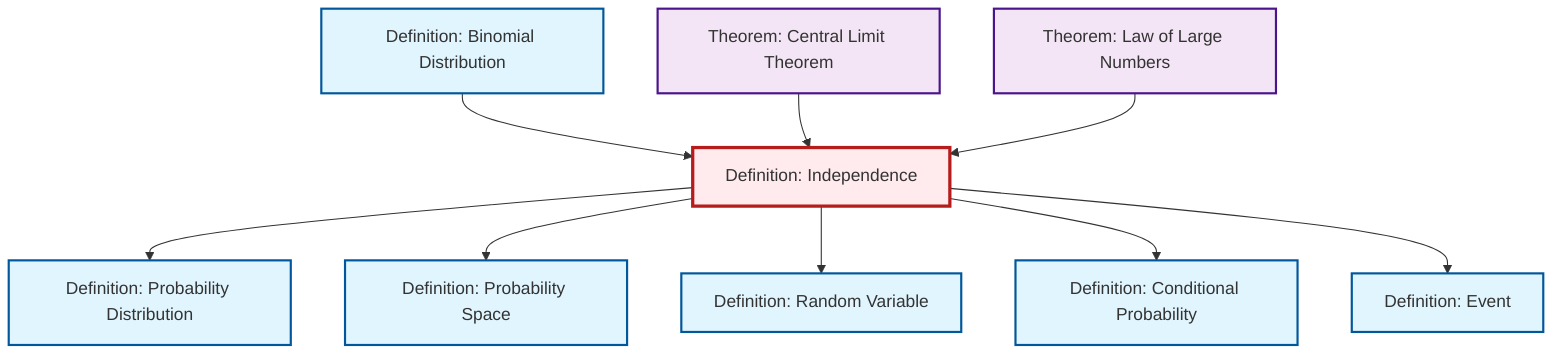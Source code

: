 graph TD
    classDef definition fill:#e1f5fe,stroke:#01579b,stroke-width:2px
    classDef theorem fill:#f3e5f5,stroke:#4a148c,stroke-width:2px
    classDef axiom fill:#fff3e0,stroke:#e65100,stroke-width:2px
    classDef example fill:#e8f5e9,stroke:#1b5e20,stroke-width:2px
    classDef current fill:#ffebee,stroke:#b71c1c,stroke-width:3px
    def-conditional-probability["Definition: Conditional Probability"]:::definition
    def-binomial-distribution["Definition: Binomial Distribution"]:::definition
    thm-central-limit["Theorem: Central Limit Theorem"]:::theorem
    thm-law-of-large-numbers["Theorem: Law of Large Numbers"]:::theorem
    def-probability-distribution["Definition: Probability Distribution"]:::definition
    def-random-variable["Definition: Random Variable"]:::definition
    def-independence["Definition: Independence"]:::definition
    def-event["Definition: Event"]:::definition
    def-probability-space["Definition: Probability Space"]:::definition
    def-independence --> def-probability-distribution
    def-binomial-distribution --> def-independence
    def-independence --> def-probability-space
    def-independence --> def-random-variable
    def-independence --> def-conditional-probability
    def-independence --> def-event
    thm-central-limit --> def-independence
    thm-law-of-large-numbers --> def-independence
    class def-independence current